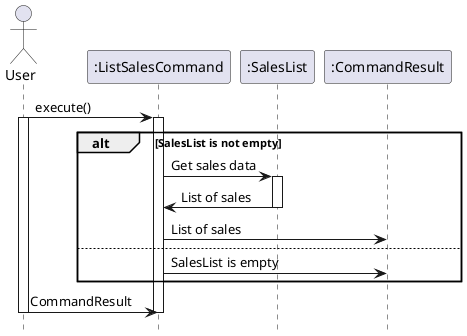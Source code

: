 @startuml
hide footbox
actor User
participant ":ListSalesCommand" as ListSalesCommand
participant ":SalesList" as SalesList
participant ":CommandResult" as CommandResult

User -> ListSalesCommand: execute()
activate User
activate ListSalesCommand

alt SalesList is not empty
  ListSalesCommand -> SalesList: Get sales data
  activate SalesList
  SalesList -> ListSalesCommand: List of sales
  deactivate SalesList
  ListSalesCommand -> CommandResult: List of sales
  else
  ListSalesCommand -> CommandResult: SalesList is empty
end

User -> ListSalesCommand: CommandResult
deactivate User
deactivate ListSalesCommand
@enduml

